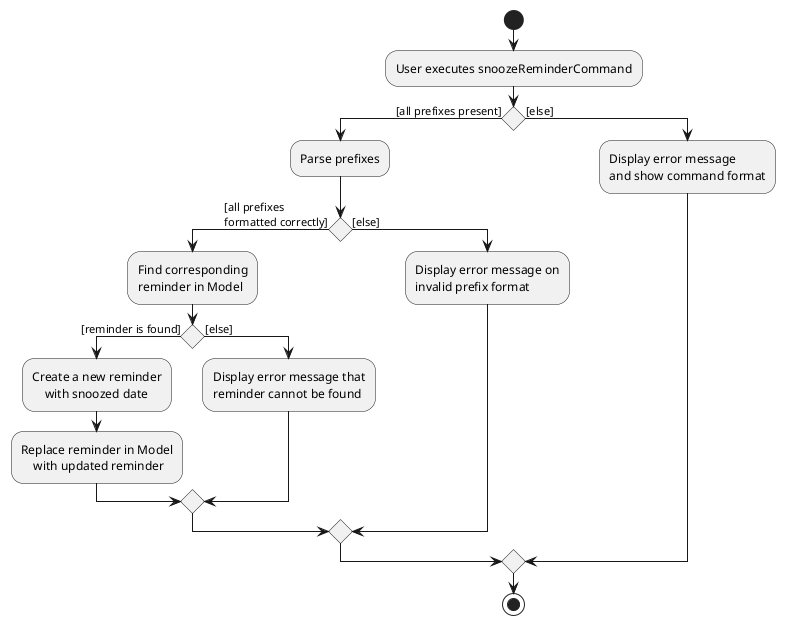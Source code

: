 @startuml
start
:User executes snoozeReminderCommand;

'Since the beta syntax does not support placing the condition outside the
'diamond we place it as the true branch instead.

if () then ([all prefixes present])
    :Parse prefixes;
    if () then (    [all prefixes
    formatted correctly])
        :Find corresponding
        reminder in Model;
        if () then ([reminder is found])
            :Create a new reminder
                with snoozed date;
            :Replace reminder in Model
                with updated reminder;
        else ([else])
            :Display error message that
            reminder cannot be found;
        endif
    else ([else])
        :Display error message on
        invalid prefix format;
    endif
else ([else])
    :Display error message
    and show command format;
endif
stop
@enduml
